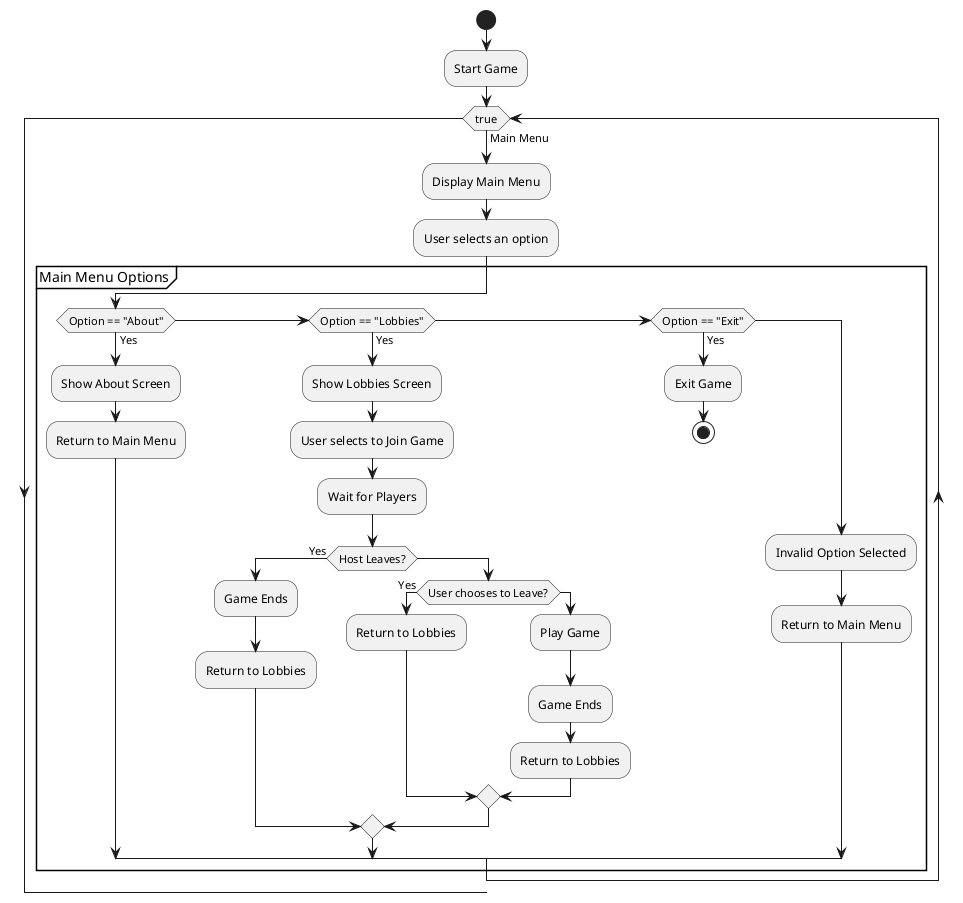 @startuml
start
:Start Game;

while (true) is (Main Menu)
    :Display Main Menu;
    :User selects an option;

    partition "Main Menu Options" {
        if (Option == "About") then (Yes)
            :Show About Screen;
            :Return to Main Menu;
        elseif (Option == "Lobbies") then (Yes)
            :Show Lobbies Screen;
            :User selects to Join Game;
            
            :Wait for Players;
            
            if (Host Leaves?) then (Yes)
                :Game Ends;
                :Return to Lobbies;
            else
                if (User chooses to Leave?) then (Yes)
                    :Return to Lobbies;
                else
                    :Play Game;
                    :Game Ends;
                    :Return to Lobbies;
                endif
            endif
        elseif (Option == "Exit") then (Yes)
            :Exit Game;
            stop
        else
            :Invalid Option Selected;
            :Return to Main Menu;
        endif
    }
endwhile

@enduml
